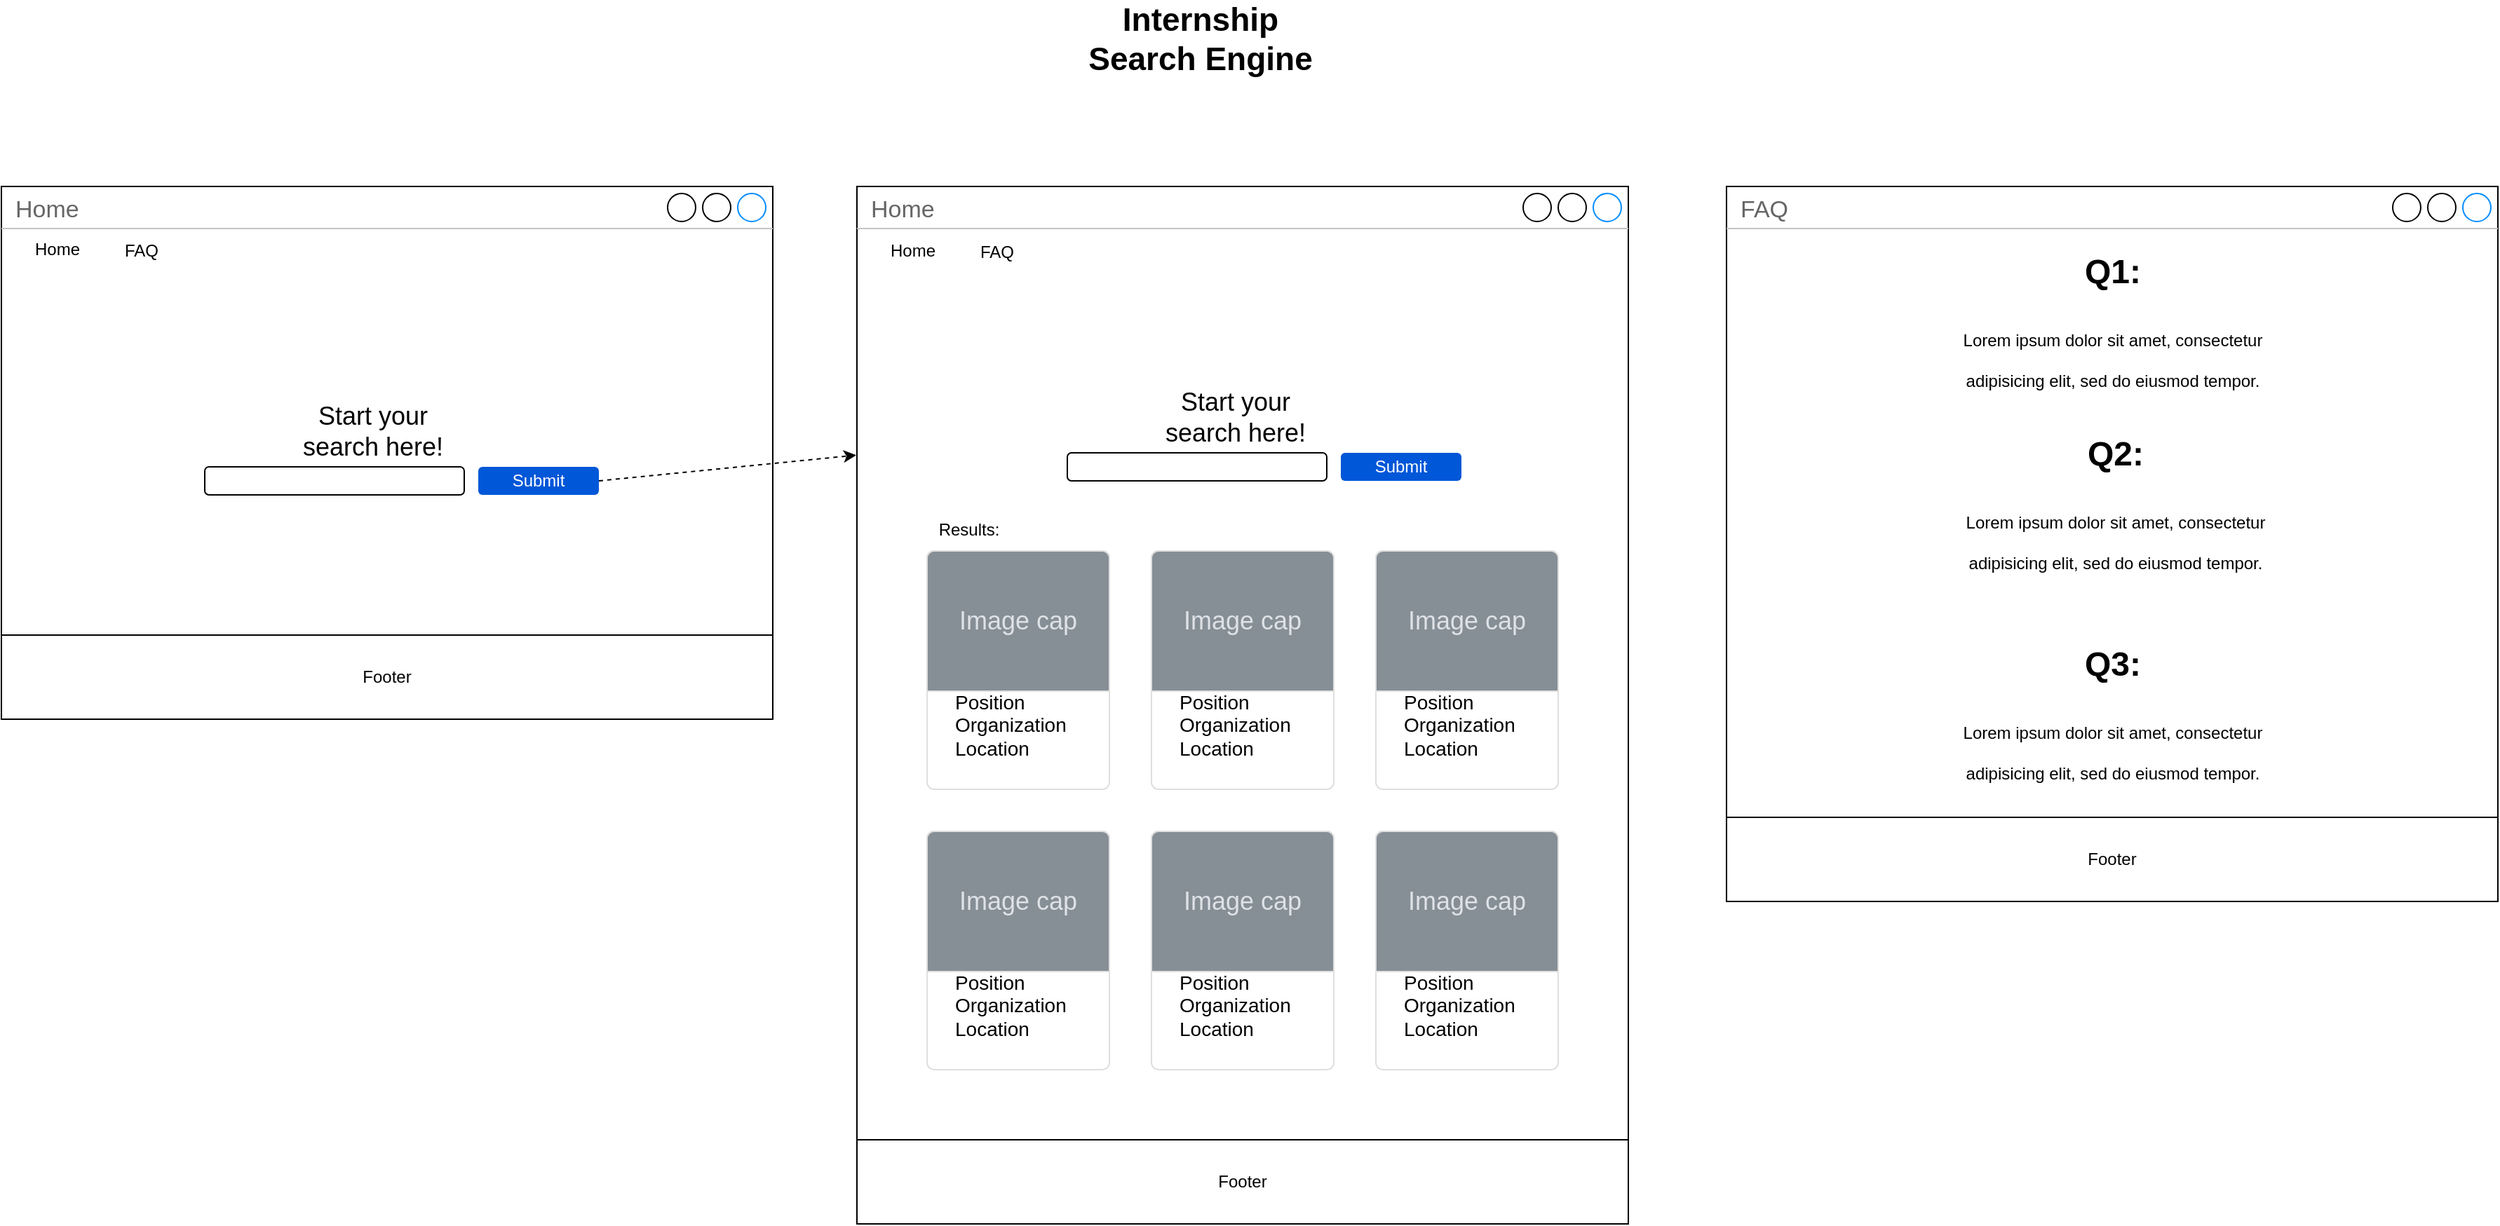 <mxfile version="27.1.3">
  <diagram id="3k4GHWGmh4EHC1JbU0jb" name="Page-1">
    <mxGraphModel dx="1493" dy="827" grid="1" gridSize="10" guides="1" tooltips="1" connect="1" arrows="1" fold="1" page="1" pageScale="1" pageWidth="850" pageHeight="1100" math="0" shadow="0">
      <root>
        <mxCell id="0" />
        <mxCell id="1" parent="0" />
        <mxCell id="JEKIaxqcYG2OeNhr2V8x-1" value="Home" style="strokeWidth=1;shadow=0;dashed=0;align=center;html=1;shape=mxgraph.mockup.containers.window;align=left;verticalAlign=top;spacingLeft=8;strokeColor2=#008cff;strokeColor3=#c4c4c4;fontColor=#666666;mainText=;fontSize=17;labelBackgroundColor=none;whiteSpace=wrap;" vertex="1" parent="1">
          <mxGeometry x="50" y="220" width="550" height="380" as="geometry" />
        </mxCell>
        <mxCell id="JEKIaxqcYG2OeNhr2V8x-2" value="FAQ" style="strokeWidth=1;shadow=0;dashed=0;align=center;html=1;shape=mxgraph.mockup.containers.window;align=left;verticalAlign=top;spacingLeft=8;strokeColor2=#008cff;strokeColor3=#c4c4c4;fontColor=#666666;mainText=;fontSize=17;labelBackgroundColor=none;whiteSpace=wrap;" vertex="1" parent="1">
          <mxGeometry x="1280" y="220" width="550" height="510" as="geometry" />
        </mxCell>
        <mxCell id="JEKIaxqcYG2OeNhr2V8x-3" value="Home" style="strokeWidth=1;shadow=0;dashed=0;align=center;html=1;shape=mxgraph.mockup.containers.window;align=left;verticalAlign=top;spacingLeft=8;strokeColor2=#008cff;strokeColor3=#c4c4c4;fontColor=#666666;mainText=;fontSize=17;labelBackgroundColor=none;whiteSpace=wrap;" vertex="1" parent="1">
          <mxGeometry x="660" y="220" width="550" height="740" as="geometry" />
        </mxCell>
        <mxCell id="JEKIaxqcYG2OeNhr2V8x-4" value="" style="rounded=1;whiteSpace=wrap;html=1;" vertex="1" parent="1">
          <mxGeometry x="195" y="420" width="185" height="20" as="geometry" />
        </mxCell>
        <mxCell id="JEKIaxqcYG2OeNhr2V8x-5" value="&lt;font style=&quot;font-size: 18px;&quot;&gt;Start your search here!&lt;/font&gt;" style="text;html=1;align=center;verticalAlign=middle;whiteSpace=wrap;rounded=0;" vertex="1" parent="1">
          <mxGeometry x="260" y="380" width="110" height="30" as="geometry" />
        </mxCell>
        <mxCell id="JEKIaxqcYG2OeNhr2V8x-6" value="Submit" style="rounded=1;fillColor=#0057D8;strokeColor=none;html=1;whiteSpace=wrap;fontColor=#ffffff;align=center;verticalAlign=middle;fontStyle=0;fontSize=12;sketch=0;" vertex="1" parent="1">
          <mxGeometry x="390" y="420" width="86" height="20" as="geometry" />
        </mxCell>
        <mxCell id="JEKIaxqcYG2OeNhr2V8x-7" value="Home" style="text;html=1;align=center;verticalAlign=middle;whiteSpace=wrap;rounded=0;" vertex="1" parent="1">
          <mxGeometry x="60" y="250" width="60" height="30" as="geometry" />
        </mxCell>
        <mxCell id="JEKIaxqcYG2OeNhr2V8x-8" value="FAQ" style="text;html=1;align=center;verticalAlign=middle;whiteSpace=wrap;rounded=0;" vertex="1" parent="1">
          <mxGeometry x="120" y="251" width="60" height="30" as="geometry" />
        </mxCell>
        <mxCell id="JEKIaxqcYG2OeNhr2V8x-9" value="" style="html=1;labelBackgroundColor=#ffffff;startArrow=none;startFill=0;startSize=6;endArrow=classic;endFill=1;endSize=6;jettySize=auto;orthogonalLoop=1;strokeWidth=1;dashed=1;fontSize=14;rounded=0;exitX=1;exitY=0.5;exitDx=0;exitDy=0;entryX=-0.001;entryY=0.259;entryDx=0;entryDy=0;entryPerimeter=0;" edge="1" parent="1" source="JEKIaxqcYG2OeNhr2V8x-6" target="JEKIaxqcYG2OeNhr2V8x-3">
          <mxGeometry width="60" height="60" relative="1" as="geometry">
            <mxPoint x="440" y="480" as="sourcePoint" />
            <mxPoint x="500" y="420" as="targetPoint" />
          </mxGeometry>
        </mxCell>
        <mxCell id="JEKIaxqcYG2OeNhr2V8x-10" value="" style="rounded=1;whiteSpace=wrap;html=1;" vertex="1" parent="1">
          <mxGeometry x="810" y="410" width="185" height="20" as="geometry" />
        </mxCell>
        <mxCell id="JEKIaxqcYG2OeNhr2V8x-11" value="&lt;font style=&quot;font-size: 18px;&quot;&gt;Start your search here!&lt;/font&gt;" style="text;html=1;align=center;verticalAlign=middle;whiteSpace=wrap;rounded=0;" vertex="1" parent="1">
          <mxGeometry x="875" y="370" width="110" height="30" as="geometry" />
        </mxCell>
        <mxCell id="JEKIaxqcYG2OeNhr2V8x-12" value="Submit" style="rounded=1;fillColor=#0057D8;strokeColor=none;html=1;whiteSpace=wrap;fontColor=#ffffff;align=center;verticalAlign=middle;fontStyle=0;fontSize=12;sketch=0;" vertex="1" parent="1">
          <mxGeometry x="1005" y="410" width="86" height="20" as="geometry" />
        </mxCell>
        <mxCell id="JEKIaxqcYG2OeNhr2V8x-13" value="Home" style="text;html=1;align=center;verticalAlign=middle;whiteSpace=wrap;rounded=0;" vertex="1" parent="1">
          <mxGeometry x="670" y="251" width="60" height="30" as="geometry" />
        </mxCell>
        <mxCell id="JEKIaxqcYG2OeNhr2V8x-14" value="FAQ" style="text;html=1;align=center;verticalAlign=middle;whiteSpace=wrap;rounded=0;" vertex="1" parent="1">
          <mxGeometry x="730" y="252" width="60" height="30" as="geometry" />
        </mxCell>
        <mxCell id="JEKIaxqcYG2OeNhr2V8x-15" value="Position&lt;div&gt;Organization&lt;/div&gt;&lt;div&gt;Location&lt;/div&gt;" style="html=1;shadow=0;dashed=0;shape=mxgraph.bootstrap.rrect;rSize=5;strokeColor=#DFDFDF;html=1;whiteSpace=wrap;fillColor=#ffffff;fontColor=#000000;verticalAlign=bottom;align=left;spacing=20;fontSize=14;" vertex="1" parent="1">
          <mxGeometry x="710" y="480" width="130" height="170" as="geometry" />
        </mxCell>
        <mxCell id="JEKIaxqcYG2OeNhr2V8x-16" value="Image cap" style="html=1;shadow=0;dashed=0;shape=mxgraph.bootstrap.topButton;rSize=5;perimeter=none;whiteSpace=wrap;fillColor=#868E96;strokeColor=#DFDFDF;fontColor=#DEE2E6;resizeWidth=1;fontSize=18;" vertex="1" parent="JEKIaxqcYG2OeNhr2V8x-15">
          <mxGeometry width="130" height="100" relative="1" as="geometry" />
        </mxCell>
        <mxCell id="JEKIaxqcYG2OeNhr2V8x-17" value="Position&lt;div&gt;Organization&lt;/div&gt;&lt;div&gt;Location&lt;/div&gt;" style="html=1;shadow=0;dashed=0;shape=mxgraph.bootstrap.rrect;rSize=5;strokeColor=#DFDFDF;html=1;whiteSpace=wrap;fillColor=#ffffff;fontColor=#000000;verticalAlign=bottom;align=left;spacing=20;fontSize=14;" vertex="1" parent="1">
          <mxGeometry x="870" y="480" width="130" height="170" as="geometry" />
        </mxCell>
        <mxCell id="JEKIaxqcYG2OeNhr2V8x-18" value="Image cap" style="html=1;shadow=0;dashed=0;shape=mxgraph.bootstrap.topButton;rSize=5;perimeter=none;whiteSpace=wrap;fillColor=#868E96;strokeColor=#DFDFDF;fontColor=#DEE2E6;resizeWidth=1;fontSize=18;" vertex="1" parent="JEKIaxqcYG2OeNhr2V8x-17">
          <mxGeometry width="130" height="100" relative="1" as="geometry" />
        </mxCell>
        <mxCell id="JEKIaxqcYG2OeNhr2V8x-19" value="Position&lt;div&gt;Organization&lt;/div&gt;&lt;div&gt;Location&lt;/div&gt;" style="html=1;shadow=0;dashed=0;shape=mxgraph.bootstrap.rrect;rSize=5;strokeColor=#DFDFDF;html=1;whiteSpace=wrap;fillColor=#ffffff;fontColor=#000000;verticalAlign=bottom;align=left;spacing=20;fontSize=14;" vertex="1" parent="1">
          <mxGeometry x="1030" y="480" width="130" height="170" as="geometry" />
        </mxCell>
        <mxCell id="JEKIaxqcYG2OeNhr2V8x-20" value="Image cap" style="html=1;shadow=0;dashed=0;shape=mxgraph.bootstrap.topButton;rSize=5;perimeter=none;whiteSpace=wrap;fillColor=#868E96;strokeColor=#DFDFDF;fontColor=#DEE2E6;resizeWidth=1;fontSize=18;" vertex="1" parent="JEKIaxqcYG2OeNhr2V8x-19">
          <mxGeometry width="130" height="100" relative="1" as="geometry" />
        </mxCell>
        <mxCell id="JEKIaxqcYG2OeNhr2V8x-21" value="Position&lt;div&gt;Organization&lt;/div&gt;&lt;div&gt;Location&lt;/div&gt;" style="html=1;shadow=0;dashed=0;shape=mxgraph.bootstrap.rrect;rSize=5;strokeColor=#DFDFDF;html=1;whiteSpace=wrap;fillColor=#ffffff;fontColor=#000000;verticalAlign=bottom;align=left;spacing=20;fontSize=14;" vertex="1" parent="1">
          <mxGeometry x="710" y="680" width="130" height="170" as="geometry" />
        </mxCell>
        <mxCell id="JEKIaxqcYG2OeNhr2V8x-22" value="Image cap" style="html=1;shadow=0;dashed=0;shape=mxgraph.bootstrap.topButton;rSize=5;perimeter=none;whiteSpace=wrap;fillColor=#868E96;strokeColor=#DFDFDF;fontColor=#DEE2E6;resizeWidth=1;fontSize=18;" vertex="1" parent="JEKIaxqcYG2OeNhr2V8x-21">
          <mxGeometry width="130" height="100" relative="1" as="geometry" />
        </mxCell>
        <mxCell id="JEKIaxqcYG2OeNhr2V8x-23" value="Position&lt;div&gt;Organization&lt;/div&gt;&lt;div&gt;Location&lt;/div&gt;" style="html=1;shadow=0;dashed=0;shape=mxgraph.bootstrap.rrect;rSize=5;strokeColor=#DFDFDF;html=1;whiteSpace=wrap;fillColor=#ffffff;fontColor=#000000;verticalAlign=bottom;align=left;spacing=20;fontSize=14;" vertex="1" parent="1">
          <mxGeometry x="870" y="680" width="130" height="170" as="geometry" />
        </mxCell>
        <mxCell id="JEKIaxqcYG2OeNhr2V8x-24" value="Image cap" style="html=1;shadow=0;dashed=0;shape=mxgraph.bootstrap.topButton;rSize=5;perimeter=none;whiteSpace=wrap;fillColor=#868E96;strokeColor=#DFDFDF;fontColor=#DEE2E6;resizeWidth=1;fontSize=18;" vertex="1" parent="JEKIaxqcYG2OeNhr2V8x-23">
          <mxGeometry width="130" height="100" relative="1" as="geometry" />
        </mxCell>
        <mxCell id="JEKIaxqcYG2OeNhr2V8x-25" value="Position&lt;div&gt;Organization&lt;/div&gt;&lt;div&gt;Location&lt;/div&gt;" style="html=1;shadow=0;dashed=0;shape=mxgraph.bootstrap.rrect;rSize=5;strokeColor=#DFDFDF;html=1;whiteSpace=wrap;fillColor=#ffffff;fontColor=#000000;verticalAlign=bottom;align=left;spacing=20;fontSize=14;" vertex="1" parent="1">
          <mxGeometry x="1030" y="680" width="130" height="170" as="geometry" />
        </mxCell>
        <mxCell id="JEKIaxqcYG2OeNhr2V8x-26" value="Image cap" style="html=1;shadow=0;dashed=0;shape=mxgraph.bootstrap.topButton;rSize=5;perimeter=none;whiteSpace=wrap;fillColor=#868E96;strokeColor=#DFDFDF;fontColor=#DEE2E6;resizeWidth=1;fontSize=18;" vertex="1" parent="JEKIaxqcYG2OeNhr2V8x-25">
          <mxGeometry width="130" height="100" relative="1" as="geometry" />
        </mxCell>
        <mxCell id="JEKIaxqcYG2OeNhr2V8x-27" value="Results:" style="text;html=1;align=center;verticalAlign=middle;whiteSpace=wrap;rounded=0;" vertex="1" parent="1">
          <mxGeometry x="710" y="450" width="60" height="30" as="geometry" />
        </mxCell>
        <mxCell id="JEKIaxqcYG2OeNhr2V8x-28" value="Footer" style="rounded=0;whiteSpace=wrap;html=1;" vertex="1" parent="1">
          <mxGeometry x="660" y="900" width="550" height="60" as="geometry" />
        </mxCell>
        <mxCell id="JEKIaxqcYG2OeNhr2V8x-29" value="Footer" style="rounded=0;whiteSpace=wrap;html=1;" vertex="1" parent="1">
          <mxGeometry x="50" y="540" width="550" height="60" as="geometry" />
        </mxCell>
        <mxCell id="JEKIaxqcYG2OeNhr2V8x-30" value="&lt;font style=&quot;font-size: 23px;&quot;&gt;&lt;b&gt;Internship Search Engine&lt;/b&gt;&lt;/font&gt;" style="text;html=1;align=center;verticalAlign=middle;whiteSpace=wrap;rounded=0;" vertex="1" parent="1">
          <mxGeometry x="810" y="100" width="190" height="30" as="geometry" />
        </mxCell>
        <mxCell id="JEKIaxqcYG2OeNhr2V8x-31" value="&lt;h1 style=&quot;margin-top: 0px;&quot;&gt;&lt;span style=&quot;background-color: transparent; color: light-dark(rgb(0, 0, 0), rgb(255, 255, 255));&quot;&gt;Q1:&lt;/span&gt;&lt;/h1&gt;&lt;h1 style=&quot;margin-top: 0px;&quot;&gt;&lt;span style=&quot;background-color: transparent; color: light-dark(rgb(0, 0, 0), rgb(255, 255, 255)); font-size: 12px; font-weight: normal;&quot;&gt;Lorem ipsum dolor sit amet, consectetur adipisicing elit, sed do eiusmod tempor.&lt;/span&gt;&lt;/h1&gt;&lt;div&gt;&lt;span style=&quot;background-color: transparent; color: light-dark(rgb(0, 0, 0), rgb(255, 255, 255)); font-size: 12px; font-weight: normal;&quot;&gt;&lt;br&gt;&lt;/span&gt;&lt;/div&gt;" style="text;html=1;whiteSpace=wrap;overflow=hidden;rounded=0;align=center;" vertex="1" parent="1">
          <mxGeometry x="1437.5" y="260" width="235" height="120" as="geometry" />
        </mxCell>
        <mxCell id="JEKIaxqcYG2OeNhr2V8x-32" value="&lt;h1 style=&quot;margin-top: 0px;&quot;&gt;&lt;span style=&quot;background-color: transparent; color: light-dark(rgb(0, 0, 0), rgb(255, 255, 255));&quot;&gt;Q2:&lt;/span&gt;&lt;/h1&gt;&lt;h1 style=&quot;margin-top: 0px;&quot;&gt;&lt;span style=&quot;background-color: transparent; color: light-dark(rgb(0, 0, 0), rgb(255, 255, 255)); font-size: 12px; font-weight: normal;&quot;&gt;Lorem ipsum dolor sit amet, consectetur adipisicing elit, sed do eiusmod tempor.&lt;/span&gt;&lt;/h1&gt;&lt;div&gt;&lt;span style=&quot;background-color: transparent; color: light-dark(rgb(0, 0, 0), rgb(255, 255, 255)); font-size: 12px; font-weight: normal;&quot;&gt;&lt;br&gt;&lt;/span&gt;&lt;/div&gt;" style="text;html=1;whiteSpace=wrap;overflow=hidden;rounded=0;align=center;" vertex="1" parent="1">
          <mxGeometry x="1440" y="390" width="235" height="120" as="geometry" />
        </mxCell>
        <mxCell id="JEKIaxqcYG2OeNhr2V8x-33" value="&lt;h1 style=&quot;margin-top: 0px;&quot;&gt;&lt;span style=&quot;background-color: transparent; color: light-dark(rgb(0, 0, 0), rgb(255, 255, 255));&quot;&gt;Q3:&lt;/span&gt;&lt;/h1&gt;&lt;h1 style=&quot;margin-top: 0px;&quot;&gt;&lt;span style=&quot;background-color: transparent; color: light-dark(rgb(0, 0, 0), rgb(255, 255, 255)); font-size: 12px; font-weight: normal;&quot;&gt;Lorem ipsum dolor sit amet, consectetur adipisicing elit, sed do eiusmod tempor.&lt;/span&gt;&lt;/h1&gt;&lt;div&gt;&lt;span style=&quot;background-color: transparent; color: light-dark(rgb(0, 0, 0), rgb(255, 255, 255)); font-size: 12px; font-weight: normal;&quot;&gt;&lt;br&gt;&lt;/span&gt;&lt;/div&gt;" style="text;html=1;whiteSpace=wrap;overflow=hidden;rounded=0;align=center;" vertex="1" parent="1">
          <mxGeometry x="1437.5" y="540" width="235" height="120" as="geometry" />
        </mxCell>
        <mxCell id="JEKIaxqcYG2OeNhr2V8x-34" value="Footer" style="rounded=0;whiteSpace=wrap;html=1;" vertex="1" parent="1">
          <mxGeometry x="1280" y="670" width="550" height="60" as="geometry" />
        </mxCell>
      </root>
    </mxGraphModel>
  </diagram>
</mxfile>

